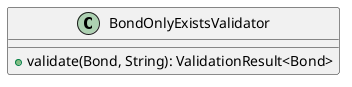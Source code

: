 @startuml

    class BondOnlyExistsValidator [[BondOnlyExistsValidator.html]] {
        +validate(Bond, String): ValidationResult<Bond>
    }

@enduml
